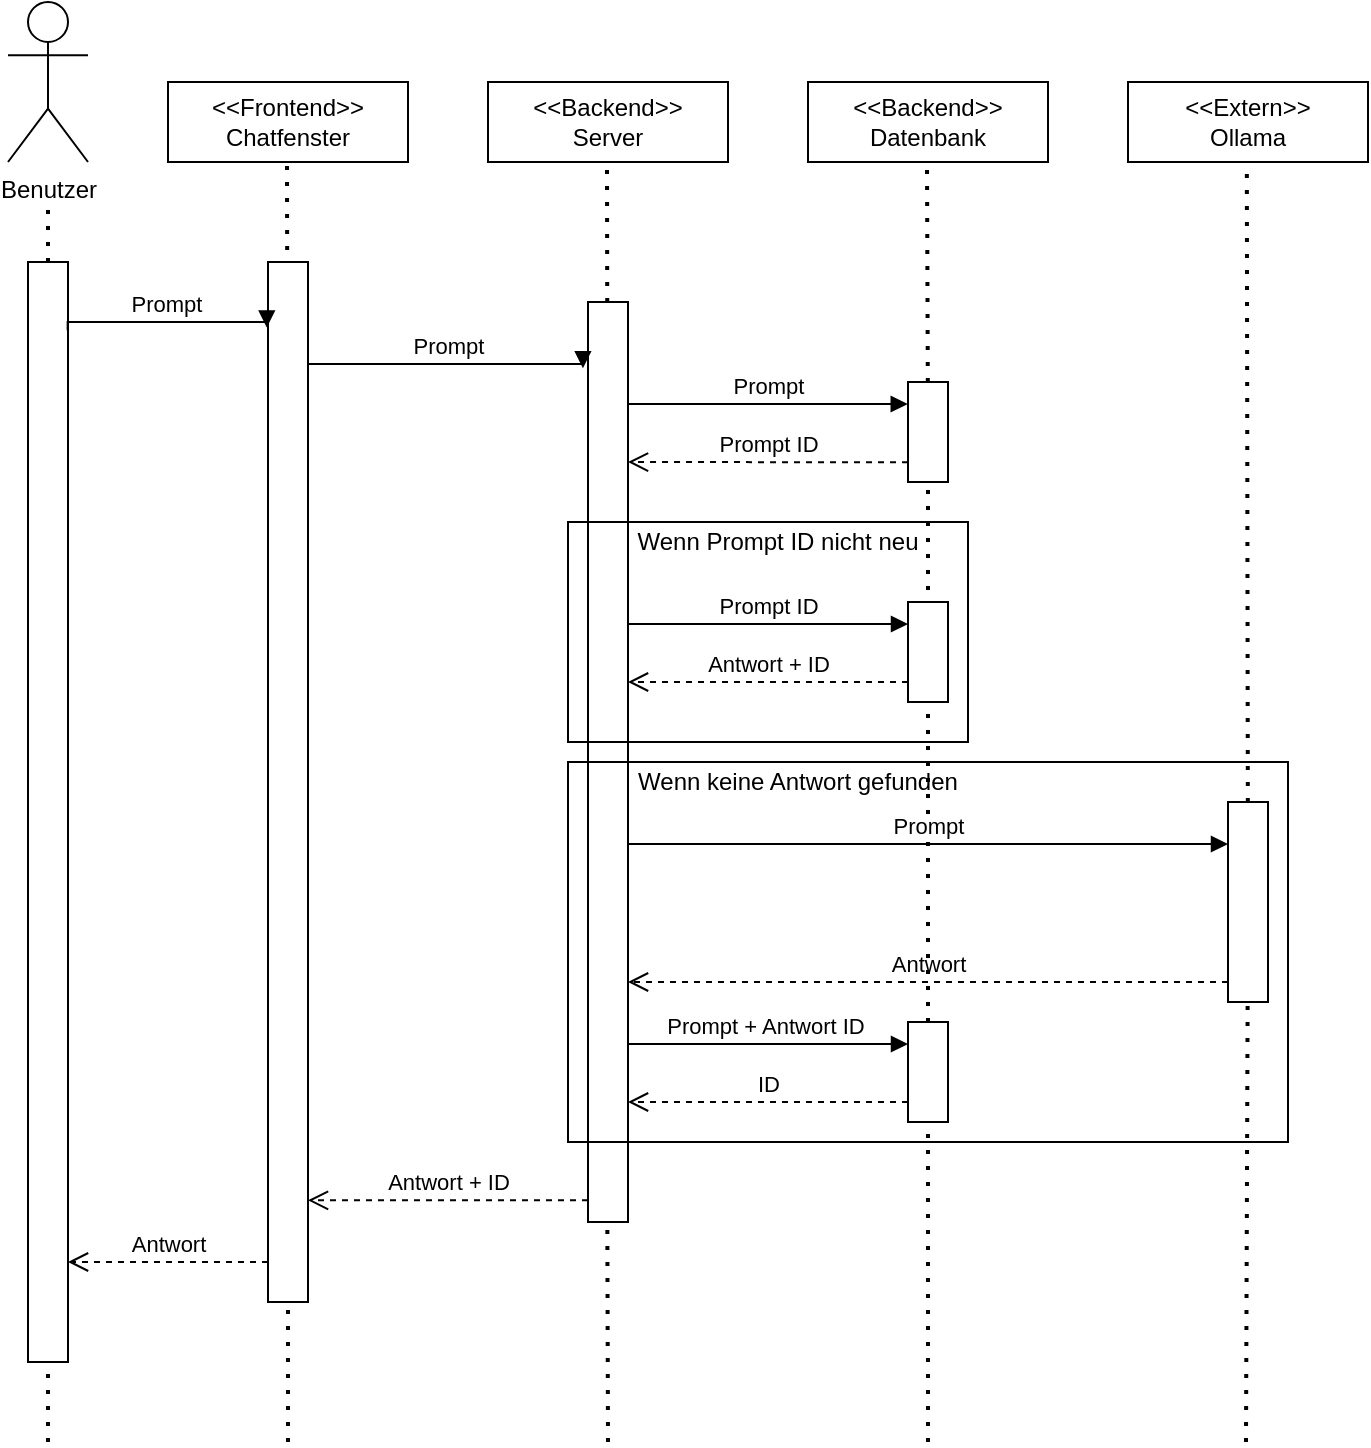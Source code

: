 <mxfile version="24.4.13" type="device">
  <diagram name="Page-1" id="icryY1GYA7JzrDMbyhIR">
    <mxGraphModel dx="878" dy="652" grid="1" gridSize="10" guides="1" tooltips="1" connect="1" arrows="1" fold="1" page="1" pageScale="1" pageWidth="827" pageHeight="1169" math="0" shadow="0">
      <root>
        <mxCell id="0" />
        <mxCell id="1" parent="0" />
        <mxCell id="mA4OGnou2N2cLZ_PhRf5-11" value="Benutzer" style="shape=umlActor;verticalLabelPosition=bottom;verticalAlign=top;html=1;outlineConnect=0;" parent="1" vertex="1">
          <mxGeometry x="40" y="40" width="40" height="80" as="geometry" />
        </mxCell>
        <mxCell id="mA4OGnou2N2cLZ_PhRf5-12" value="" style="endArrow=none;dashed=1;html=1;dashPattern=1 3;strokeWidth=2;rounded=0;" parent="1" source="mA4OGnou2N2cLZ_PhRf5-22" edge="1">
          <mxGeometry width="50" height="50" relative="1" as="geometry">
            <mxPoint x="60" y="680" as="sourcePoint" />
            <mxPoint x="60" y="140" as="targetPoint" />
          </mxGeometry>
        </mxCell>
        <mxCell id="mA4OGnou2N2cLZ_PhRf5-13" value="&lt;div&gt;&amp;lt;&amp;lt;Frontend&amp;gt;&amp;gt;&lt;/div&gt;&lt;div&gt;Chatfenster&lt;/div&gt;" style="html=1;whiteSpace=wrap;" parent="1" vertex="1">
          <mxGeometry x="120" y="80" width="120" height="40" as="geometry" />
        </mxCell>
        <mxCell id="mA4OGnou2N2cLZ_PhRf5-14" value="&amp;lt;&amp;lt;Backend&amp;gt;&amp;gt;&lt;div&gt;Server&lt;/div&gt;" style="html=1;whiteSpace=wrap;" parent="1" vertex="1">
          <mxGeometry x="280" y="80" width="120" height="40" as="geometry" />
        </mxCell>
        <mxCell id="mA4OGnou2N2cLZ_PhRf5-15" value="&amp;lt;&amp;lt;Backend&amp;gt;&amp;gt;&lt;div&gt;Datenbank&lt;/div&gt;" style="html=1;whiteSpace=wrap;" parent="1" vertex="1">
          <mxGeometry x="440" y="80" width="120" height="40" as="geometry" />
        </mxCell>
        <mxCell id="mA4OGnou2N2cLZ_PhRf5-16" value="&amp;lt;&amp;lt;Extern&amp;gt;&amp;gt;&lt;div&gt;Ollama&lt;/div&gt;" style="html=1;whiteSpace=wrap;" parent="1" vertex="1">
          <mxGeometry x="600" y="80" width="120" height="40" as="geometry" />
        </mxCell>
        <mxCell id="mA4OGnou2N2cLZ_PhRf5-17" value="" style="endArrow=none;dashed=1;html=1;dashPattern=1 3;strokeWidth=2;rounded=0;" parent="1" edge="1">
          <mxGeometry width="50" height="50" relative="1" as="geometry">
            <mxPoint x="179.605" y="180" as="sourcePoint" />
            <mxPoint x="179.5" y="120" as="targetPoint" />
          </mxGeometry>
        </mxCell>
        <mxCell id="mA4OGnou2N2cLZ_PhRf5-18" value="" style="endArrow=none;dashed=1;html=1;dashPattern=1 3;strokeWidth=2;rounded=0;" parent="1" source="mA4OGnou2N2cLZ_PhRf5-25" edge="1">
          <mxGeometry width="50" height="50" relative="1" as="geometry">
            <mxPoint x="340" y="680" as="sourcePoint" />
            <mxPoint x="339.5" y="120" as="targetPoint" />
          </mxGeometry>
        </mxCell>
        <mxCell id="mA4OGnou2N2cLZ_PhRf5-19" value="" style="endArrow=none;dashed=1;html=1;dashPattern=1 3;strokeWidth=2;rounded=0;" parent="1" source="uvPyYhlJWgdxhaeM4Z1E-1" edge="1">
          <mxGeometry width="50" height="50" relative="1" as="geometry">
            <mxPoint x="500" y="680" as="sourcePoint" />
            <mxPoint x="499.5" y="120" as="targetPoint" />
          </mxGeometry>
        </mxCell>
        <mxCell id="mA4OGnou2N2cLZ_PhRf5-20" value="" style="endArrow=none;dashed=1;html=1;dashPattern=1 3;strokeWidth=2;rounded=0;" parent="1" source="mA4OGnou2N2cLZ_PhRf5-29" edge="1">
          <mxGeometry width="50" height="50" relative="1" as="geometry">
            <mxPoint x="659" y="680" as="sourcePoint" />
            <mxPoint x="659.41" y="120" as="targetPoint" />
          </mxGeometry>
        </mxCell>
        <mxCell id="mA4OGnou2N2cLZ_PhRf5-21" value="" style="endArrow=none;dashed=1;html=1;dashPattern=1 3;strokeWidth=2;rounded=0;" parent="1" target="mA4OGnou2N2cLZ_PhRf5-22" edge="1">
          <mxGeometry width="50" height="50" relative="1" as="geometry">
            <mxPoint x="60" y="760" as="sourcePoint" />
            <mxPoint x="60" y="140" as="targetPoint" />
          </mxGeometry>
        </mxCell>
        <mxCell id="mA4OGnou2N2cLZ_PhRf5-22" value="" style="rounded=0;whiteSpace=wrap;html=1;" parent="1" vertex="1">
          <mxGeometry x="50" y="170" width="20" height="550" as="geometry" />
        </mxCell>
        <mxCell id="mA4OGnou2N2cLZ_PhRf5-23" value="" style="endArrow=none;dashed=1;html=1;dashPattern=1 3;strokeWidth=2;rounded=0;entryX=0.5;entryY=1;entryDx=0;entryDy=0;" parent="1" target="mA4OGnou2N2cLZ_PhRf5-30" edge="1">
          <mxGeometry width="50" height="50" relative="1" as="geometry">
            <mxPoint x="180" y="760" as="sourcePoint" />
            <mxPoint x="180" y="630" as="targetPoint" />
          </mxGeometry>
        </mxCell>
        <mxCell id="mA4OGnou2N2cLZ_PhRf5-24" value="" style="endArrow=none;dashed=1;html=1;dashPattern=1 3;strokeWidth=2;rounded=0;" parent="1" source="uvPyYhlJWgdxhaeM4Z1E-12" target="mA4OGnou2N2cLZ_PhRf5-25" edge="1">
          <mxGeometry width="50" height="50" relative="1" as="geometry">
            <mxPoint x="340" y="680" as="sourcePoint" />
            <mxPoint x="339.5" y="120" as="targetPoint" />
          </mxGeometry>
        </mxCell>
        <mxCell id="mA4OGnou2N2cLZ_PhRf5-25" value="" style="rounded=0;whiteSpace=wrap;html=1;" parent="1" vertex="1">
          <mxGeometry x="330" y="190" width="20" height="460" as="geometry" />
        </mxCell>
        <mxCell id="mA4OGnou2N2cLZ_PhRf5-26" value="" style="endArrow=none;dashed=1;html=1;dashPattern=1 3;strokeWidth=2;rounded=0;" parent="1" target="mA4OGnou2N2cLZ_PhRf5-27" edge="1">
          <mxGeometry width="50" height="50" relative="1" as="geometry">
            <mxPoint x="500" y="760" as="sourcePoint" />
            <mxPoint x="499.5" y="120" as="targetPoint" />
          </mxGeometry>
        </mxCell>
        <mxCell id="mA4OGnou2N2cLZ_PhRf5-27" value="" style="rounded=0;whiteSpace=wrap;html=1;" parent="1" vertex="1">
          <mxGeometry x="490" y="550" width="20" height="50" as="geometry" />
        </mxCell>
        <mxCell id="mA4OGnou2N2cLZ_PhRf5-28" value="" style="endArrow=none;dashed=1;html=1;dashPattern=1 3;strokeWidth=2;rounded=0;" parent="1" target="mA4OGnou2N2cLZ_PhRf5-29" edge="1">
          <mxGeometry width="50" height="50" relative="1" as="geometry">
            <mxPoint x="659" y="760" as="sourcePoint" />
            <mxPoint x="659.41" y="120" as="targetPoint" />
          </mxGeometry>
        </mxCell>
        <mxCell id="mA4OGnou2N2cLZ_PhRf5-29" value="" style="rounded=0;whiteSpace=wrap;html=1;" parent="1" vertex="1">
          <mxGeometry x="650" y="440" width="20" height="100" as="geometry" />
        </mxCell>
        <mxCell id="mA4OGnou2N2cLZ_PhRf5-30" value="" style="rounded=0;whiteSpace=wrap;html=1;" parent="1" vertex="1">
          <mxGeometry x="170" y="170" width="20" height="520" as="geometry" />
        </mxCell>
        <mxCell id="mA4OGnou2N2cLZ_PhRf5-31" value="Prompt" style="html=1;verticalAlign=bottom;endArrow=block;edgeStyle=elbowEdgeStyle;elbow=vertical;curved=0;rounded=0;exitX=0.991;exitY=0.062;exitDx=0;exitDy=0;exitPerimeter=0;entryX=-0.03;entryY=0.063;entryDx=0;entryDy=0;entryPerimeter=0;" parent="1" source="mA4OGnou2N2cLZ_PhRf5-22" target="mA4OGnou2N2cLZ_PhRf5-30" edge="1">
          <mxGeometry relative="1" as="geometry">
            <mxPoint x="80" y="200" as="sourcePoint" />
            <Array as="points">
              <mxPoint x="165" y="200" />
            </Array>
            <mxPoint x="150" y="200" as="targetPoint" />
          </mxGeometry>
        </mxCell>
        <mxCell id="mA4OGnou2N2cLZ_PhRf5-32" value="Prompt" style="html=1;verticalAlign=bottom;endArrow=block;edgeStyle=elbowEdgeStyle;elbow=vertical;curved=0;rounded=0;exitX=0.991;exitY=0.062;exitDx=0;exitDy=0;exitPerimeter=0;entryX=-0.127;entryY=0.072;entryDx=0;entryDy=0;entryPerimeter=0;" parent="1" target="mA4OGnou2N2cLZ_PhRf5-25" edge="1">
          <mxGeometry relative="1" as="geometry">
            <mxPoint x="190" y="220" as="sourcePoint" />
            <Array as="points">
              <mxPoint x="285" y="221" />
            </Array>
            <mxPoint x="289" y="221" as="targetPoint" />
          </mxGeometry>
        </mxCell>
        <mxCell id="mA4OGnou2N2cLZ_PhRf5-33" value="Prompt" style="html=1;verticalAlign=bottom;endArrow=block;edgeStyle=elbowEdgeStyle;elbow=vertical;curved=0;rounded=0;exitX=0.991;exitY=0.062;exitDx=0;exitDy=0;exitPerimeter=0;entryX=-0.006;entryY=0.202;entryDx=0;entryDy=0;entryPerimeter=0;" parent="1" target="uvPyYhlJWgdxhaeM4Z1E-1" edge="1">
          <mxGeometry x="0.001" relative="1" as="geometry">
            <mxPoint x="350" y="240" as="sourcePoint" />
            <Array as="points">
              <mxPoint x="445" y="241" />
            </Array>
            <mxPoint x="480" y="241" as="targetPoint" />
            <mxPoint as="offset" />
          </mxGeometry>
        </mxCell>
        <mxCell id="mA4OGnou2N2cLZ_PhRf5-34" value="Antwort" style="html=1;verticalAlign=bottom;endArrow=open;dashed=1;endSize=8;edgeStyle=elbowEdgeStyle;elbow=vertical;curved=0;rounded=0;" parent="1" edge="1">
          <mxGeometry relative="1" as="geometry">
            <mxPoint x="350" y="530.0" as="targetPoint" />
            <Array as="points">
              <mxPoint x="560" y="530" />
              <mxPoint x="575" y="530" />
            </Array>
            <mxPoint x="650" y="530" as="sourcePoint" />
          </mxGeometry>
        </mxCell>
        <mxCell id="mA4OGnou2N2cLZ_PhRf5-35" value="Antwort + ID" style="html=1;verticalAlign=bottom;endArrow=open;dashed=1;endSize=8;edgeStyle=elbowEdgeStyle;elbow=vertical;curved=0;rounded=0;" parent="1" edge="1">
          <mxGeometry relative="1" as="geometry">
            <mxPoint x="190" y="639.17" as="targetPoint" />
            <Array as="points">
              <mxPoint x="255" y="639.17" />
            </Array>
            <mxPoint x="330" y="639.17" as="sourcePoint" />
          </mxGeometry>
        </mxCell>
        <mxCell id="mA4OGnou2N2cLZ_PhRf5-36" value="Antwort" style="html=1;verticalAlign=bottom;endArrow=open;dashed=1;endSize=8;edgeStyle=elbowEdgeStyle;elbow=vertical;curved=0;rounded=0;" parent="1" edge="1">
          <mxGeometry relative="1" as="geometry">
            <mxPoint x="70" y="670" as="targetPoint" />
            <Array as="points">
              <mxPoint x="95" y="670" />
            </Array>
            <mxPoint x="170" y="670" as="sourcePoint" />
          </mxGeometry>
        </mxCell>
        <mxCell id="mA4OGnou2N2cLZ_PhRf5-38" value="Prompt + Antwort ID&amp;nbsp;" style="html=1;verticalAlign=bottom;endArrow=block;edgeStyle=elbowEdgeStyle;elbow=vertical;curved=0;rounded=0;exitX=0.991;exitY=0.062;exitDx=0;exitDy=0;exitPerimeter=0;" parent="1" target="mA4OGnou2N2cLZ_PhRf5-27" edge="1">
          <mxGeometry relative="1" as="geometry">
            <mxPoint x="350" y="560" as="sourcePoint" />
            <Array as="points">
              <mxPoint x="445" y="561" />
            </Array>
            <mxPoint x="487" y="561" as="targetPoint" />
          </mxGeometry>
        </mxCell>
        <mxCell id="mA4OGnou2N2cLZ_PhRf5-41" value="ID" style="html=1;verticalAlign=bottom;endArrow=open;dashed=1;endSize=8;edgeStyle=elbowEdgeStyle;elbow=horizontal;curved=0;rounded=0;" parent="1" edge="1">
          <mxGeometry relative="1" as="geometry">
            <mxPoint x="350" y="590" as="targetPoint" />
            <Array as="points">
              <mxPoint x="415" y="590" />
            </Array>
            <mxPoint x="490" y="590" as="sourcePoint" />
          </mxGeometry>
        </mxCell>
        <mxCell id="uvPyYhlJWgdxhaeM4Z1E-5" value="" style="endArrow=none;dashed=1;html=1;dashPattern=1 3;strokeWidth=2;rounded=0;" parent="1" source="mA4OGnou2N2cLZ_PhRf5-27" target="uvPyYhlJWgdxhaeM4Z1E-1" edge="1">
          <mxGeometry width="50" height="50" relative="1" as="geometry">
            <mxPoint x="500" y="510" as="sourcePoint" />
            <mxPoint x="499.5" y="120" as="targetPoint" />
          </mxGeometry>
        </mxCell>
        <mxCell id="uvPyYhlJWgdxhaeM4Z1E-1" value="" style="rounded=0;whiteSpace=wrap;html=1;" parent="1" vertex="1">
          <mxGeometry x="490" y="230" width="20" height="50" as="geometry" />
        </mxCell>
        <mxCell id="uvPyYhlJWgdxhaeM4Z1E-6" value="Prompt ID" style="html=1;verticalAlign=bottom;endArrow=open;dashed=1;endSize=8;edgeStyle=elbowEdgeStyle;elbow=vertical;curved=0;rounded=0;entryX=0.908;entryY=0.629;entryDx=0;entryDy=0;entryPerimeter=0;exitX=0.001;exitY=0.803;exitDx=0;exitDy=0;exitPerimeter=0;" parent="1" source="uvPyYhlJWgdxhaeM4Z1E-1" edge="1">
          <mxGeometry relative="1" as="geometry">
            <mxPoint x="350" y="270" as="targetPoint" />
            <Array as="points" />
            <mxPoint x="652" y="270" as="sourcePoint" />
          </mxGeometry>
        </mxCell>
        <mxCell id="uvPyYhlJWgdxhaeM4Z1E-7" value="" style="rounded=0;whiteSpace=wrap;html=1;fillColor=none;" parent="1" vertex="1">
          <mxGeometry x="320" y="300" width="200" height="110" as="geometry" />
        </mxCell>
        <mxCell id="uvPyYhlJWgdxhaeM4Z1E-8" value="" style="rounded=0;whiteSpace=wrap;html=1;" parent="1" vertex="1">
          <mxGeometry x="490" y="340" width="20" height="50" as="geometry" />
        </mxCell>
        <mxCell id="uvPyYhlJWgdxhaeM4Z1E-9" value="Prompt ID" style="html=1;verticalAlign=bottom;endArrow=block;edgeStyle=elbowEdgeStyle;elbow=vertical;curved=0;rounded=0;exitX=0.991;exitY=0.062;exitDx=0;exitDy=0;exitPerimeter=0;" parent="1" target="uvPyYhlJWgdxhaeM4Z1E-8" edge="1">
          <mxGeometry x="0.001" relative="1" as="geometry">
            <mxPoint x="350" y="350" as="sourcePoint" />
            <Array as="points">
              <mxPoint x="445" y="351" />
            </Array>
            <mxPoint x="480" y="350" as="targetPoint" />
            <mxPoint as="offset" />
          </mxGeometry>
        </mxCell>
        <mxCell id="uvPyYhlJWgdxhaeM4Z1E-10" value="Antwort + ID" style="html=1;verticalAlign=bottom;endArrow=open;dashed=1;endSize=8;edgeStyle=elbowEdgeStyle;elbow=vertical;curved=0;rounded=0;entryX=0.908;entryY=0.629;entryDx=0;entryDy=0;entryPerimeter=0;exitX=0.001;exitY=0.803;exitDx=0;exitDy=0;exitPerimeter=0;" parent="1" edge="1">
          <mxGeometry relative="1" as="geometry">
            <mxPoint x="350" y="380" as="targetPoint" />
            <Array as="points" />
            <mxPoint x="490" y="380" as="sourcePoint" />
          </mxGeometry>
        </mxCell>
        <mxCell id="uvPyYhlJWgdxhaeM4Z1E-11" value="Wenn Prompt ID nicht neu" style="text;html=1;align=center;verticalAlign=middle;whiteSpace=wrap;rounded=0;" parent="1" vertex="1">
          <mxGeometry x="350" y="300" width="150" height="20" as="geometry" />
        </mxCell>
        <mxCell id="uvPyYhlJWgdxhaeM4Z1E-13" value="Wenn keine Antwort gefunden" style="text;html=1;align=center;verticalAlign=middle;whiteSpace=wrap;rounded=0;" parent="1" vertex="1">
          <mxGeometry x="350" y="420" width="170" height="20" as="geometry" />
        </mxCell>
        <mxCell id="uvPyYhlJWgdxhaeM4Z1E-15" value="Prompt" style="html=1;verticalAlign=bottom;endArrow=block;edgeStyle=elbowEdgeStyle;elbow=vertical;curved=0;rounded=0;exitX=0.991;exitY=0.062;exitDx=0;exitDy=0;exitPerimeter=0;" parent="1" edge="1">
          <mxGeometry relative="1" as="geometry">
            <mxPoint x="350" y="460" as="sourcePoint" />
            <Array as="points">
              <mxPoint x="445" y="461" />
            </Array>
            <mxPoint x="650" y="461" as="targetPoint" />
          </mxGeometry>
        </mxCell>
        <mxCell id="uvPyYhlJWgdxhaeM4Z1E-12" value="" style="rounded=0;whiteSpace=wrap;html=1;fillColor=none;" parent="1" vertex="1">
          <mxGeometry x="320" y="420" width="360" height="190" as="geometry" />
        </mxCell>
        <mxCell id="uvPyYhlJWgdxhaeM4Z1E-18" value="" style="endArrow=none;dashed=1;html=1;dashPattern=1 3;strokeWidth=2;rounded=0;entryX=0.5;entryY=1;entryDx=0;entryDy=0;" parent="1" edge="1">
          <mxGeometry width="50" height="50" relative="1" as="geometry">
            <mxPoint x="340" y="760" as="sourcePoint" />
            <mxPoint x="339.66" y="650" as="targetPoint" />
          </mxGeometry>
        </mxCell>
      </root>
    </mxGraphModel>
  </diagram>
</mxfile>

